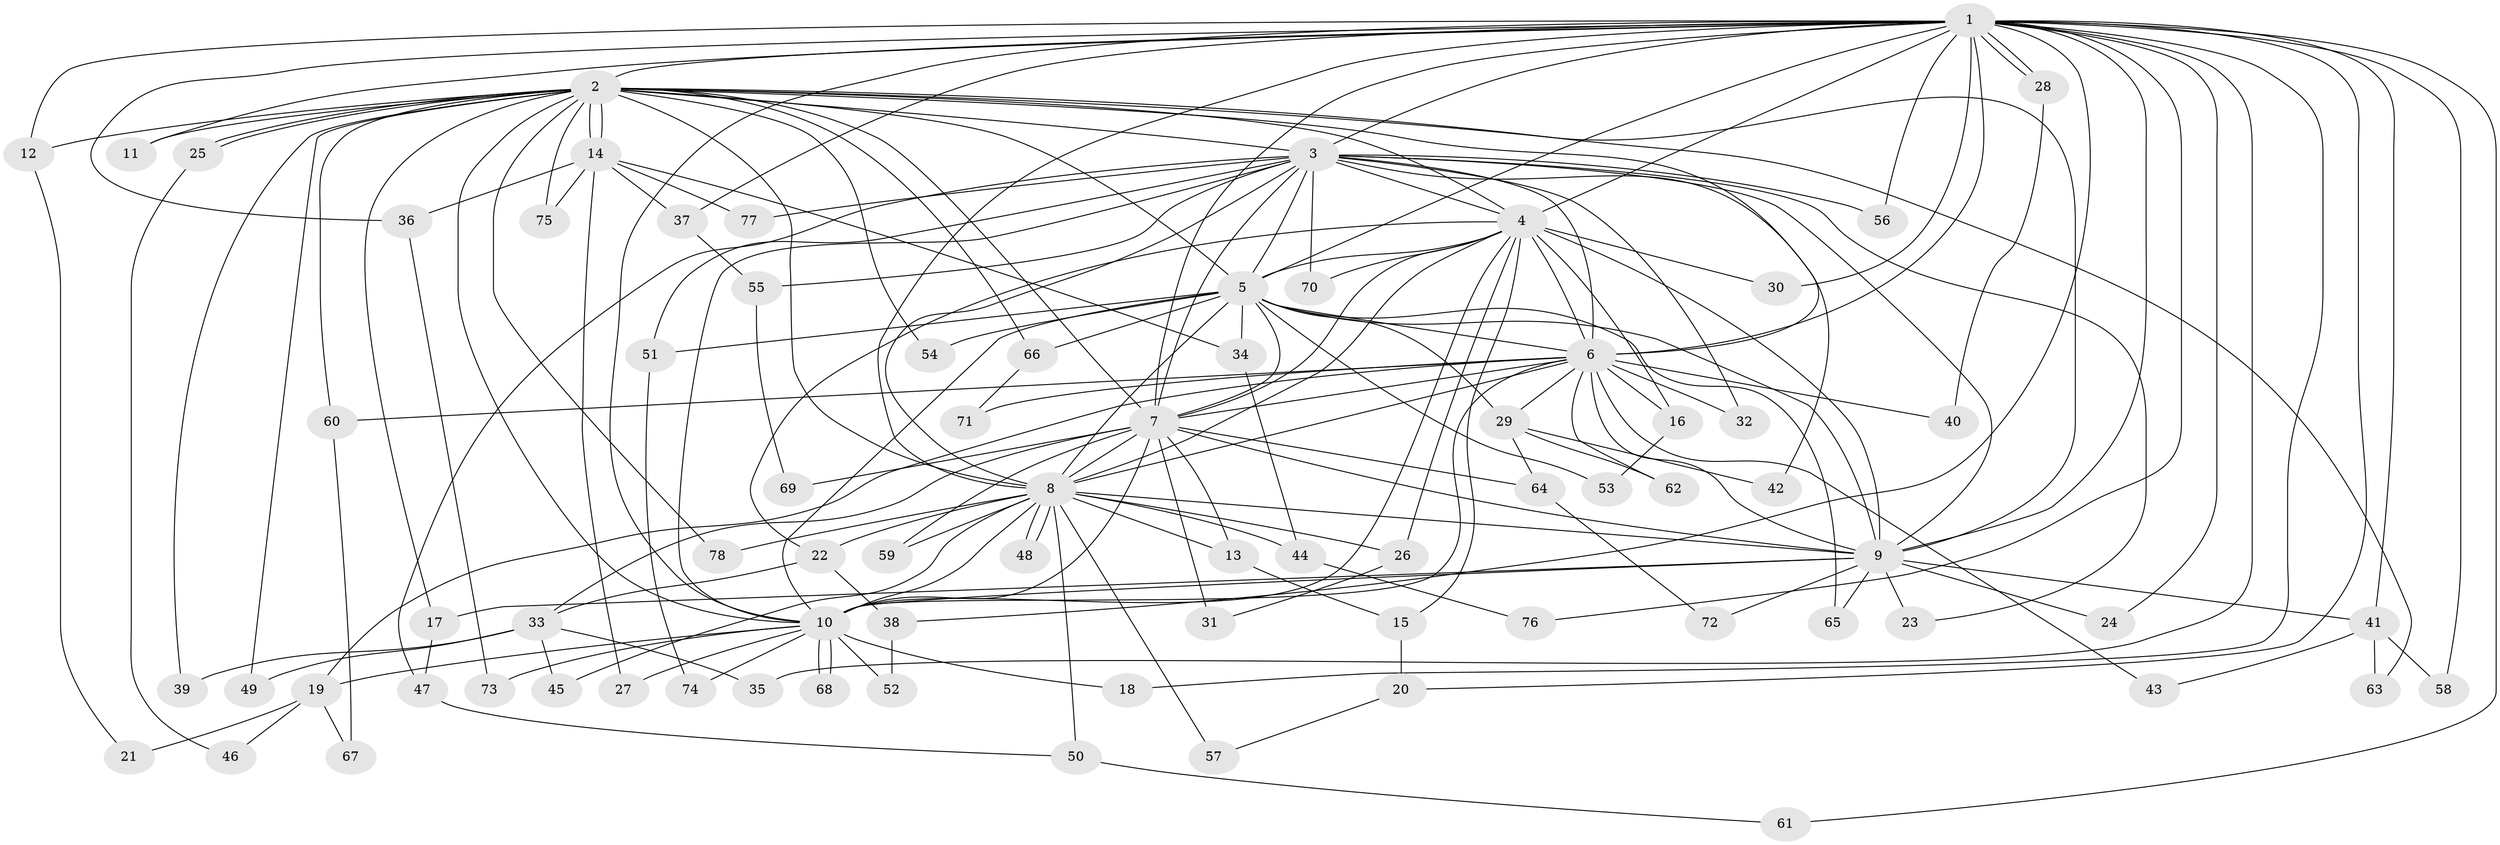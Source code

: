 // coarse degree distribution, {19: 0.02564102564102564, 1: 0.15384615384615385, 2: 0.5384615384615384, 5: 0.05128205128205128, 14: 0.02564102564102564, 3: 0.1282051282051282, 4: 0.02564102564102564, 11: 0.02564102564102564, 21: 0.02564102564102564}
// Generated by graph-tools (version 1.1) at 2025/46/03/04/25 21:46:29]
// undirected, 78 vertices, 181 edges
graph export_dot {
graph [start="1"]
  node [color=gray90,style=filled];
  1;
  2;
  3;
  4;
  5;
  6;
  7;
  8;
  9;
  10;
  11;
  12;
  13;
  14;
  15;
  16;
  17;
  18;
  19;
  20;
  21;
  22;
  23;
  24;
  25;
  26;
  27;
  28;
  29;
  30;
  31;
  32;
  33;
  34;
  35;
  36;
  37;
  38;
  39;
  40;
  41;
  42;
  43;
  44;
  45;
  46;
  47;
  48;
  49;
  50;
  51;
  52;
  53;
  54;
  55;
  56;
  57;
  58;
  59;
  60;
  61;
  62;
  63;
  64;
  65;
  66;
  67;
  68;
  69;
  70;
  71;
  72;
  73;
  74;
  75;
  76;
  77;
  78;
  1 -- 2;
  1 -- 3;
  1 -- 4;
  1 -- 5;
  1 -- 6;
  1 -- 7;
  1 -- 8;
  1 -- 9;
  1 -- 10;
  1 -- 11;
  1 -- 12;
  1 -- 18;
  1 -- 20;
  1 -- 24;
  1 -- 28;
  1 -- 28;
  1 -- 30;
  1 -- 35;
  1 -- 36;
  1 -- 37;
  1 -- 38;
  1 -- 41;
  1 -- 56;
  1 -- 58;
  1 -- 61;
  1 -- 76;
  2 -- 3;
  2 -- 4;
  2 -- 5;
  2 -- 6;
  2 -- 7;
  2 -- 8;
  2 -- 9;
  2 -- 10;
  2 -- 11;
  2 -- 12;
  2 -- 14;
  2 -- 14;
  2 -- 17;
  2 -- 25;
  2 -- 25;
  2 -- 39;
  2 -- 49;
  2 -- 54;
  2 -- 60;
  2 -- 63;
  2 -- 66;
  2 -- 75;
  2 -- 78;
  3 -- 4;
  3 -- 5;
  3 -- 6;
  3 -- 7;
  3 -- 8;
  3 -- 9;
  3 -- 10;
  3 -- 23;
  3 -- 32;
  3 -- 42;
  3 -- 47;
  3 -- 51;
  3 -- 55;
  3 -- 56;
  3 -- 70;
  3 -- 77;
  4 -- 5;
  4 -- 6;
  4 -- 7;
  4 -- 8;
  4 -- 9;
  4 -- 10;
  4 -- 15;
  4 -- 16;
  4 -- 22;
  4 -- 26;
  4 -- 30;
  4 -- 70;
  5 -- 6;
  5 -- 7;
  5 -- 8;
  5 -- 9;
  5 -- 10;
  5 -- 29;
  5 -- 34;
  5 -- 51;
  5 -- 53;
  5 -- 54;
  5 -- 65;
  5 -- 66;
  6 -- 7;
  6 -- 8;
  6 -- 9;
  6 -- 10;
  6 -- 16;
  6 -- 19;
  6 -- 29;
  6 -- 32;
  6 -- 40;
  6 -- 43;
  6 -- 60;
  6 -- 62;
  6 -- 71;
  7 -- 8;
  7 -- 9;
  7 -- 10;
  7 -- 13;
  7 -- 31;
  7 -- 33;
  7 -- 59;
  7 -- 64;
  7 -- 69;
  8 -- 9;
  8 -- 10;
  8 -- 13;
  8 -- 22;
  8 -- 26;
  8 -- 44;
  8 -- 45;
  8 -- 48;
  8 -- 48;
  8 -- 50;
  8 -- 57;
  8 -- 59;
  8 -- 78;
  9 -- 10;
  9 -- 17;
  9 -- 23;
  9 -- 24;
  9 -- 41;
  9 -- 65;
  9 -- 72;
  10 -- 18;
  10 -- 19;
  10 -- 27;
  10 -- 52;
  10 -- 68;
  10 -- 68;
  10 -- 73;
  10 -- 74;
  12 -- 21;
  13 -- 15;
  14 -- 27;
  14 -- 34;
  14 -- 36;
  14 -- 37;
  14 -- 75;
  14 -- 77;
  15 -- 20;
  16 -- 53;
  17 -- 47;
  19 -- 21;
  19 -- 46;
  19 -- 67;
  20 -- 57;
  22 -- 33;
  22 -- 38;
  25 -- 46;
  26 -- 31;
  28 -- 40;
  29 -- 42;
  29 -- 62;
  29 -- 64;
  33 -- 35;
  33 -- 39;
  33 -- 45;
  33 -- 49;
  34 -- 44;
  36 -- 73;
  37 -- 55;
  38 -- 52;
  41 -- 43;
  41 -- 58;
  41 -- 63;
  44 -- 76;
  47 -- 50;
  50 -- 61;
  51 -- 74;
  55 -- 69;
  60 -- 67;
  64 -- 72;
  66 -- 71;
}

